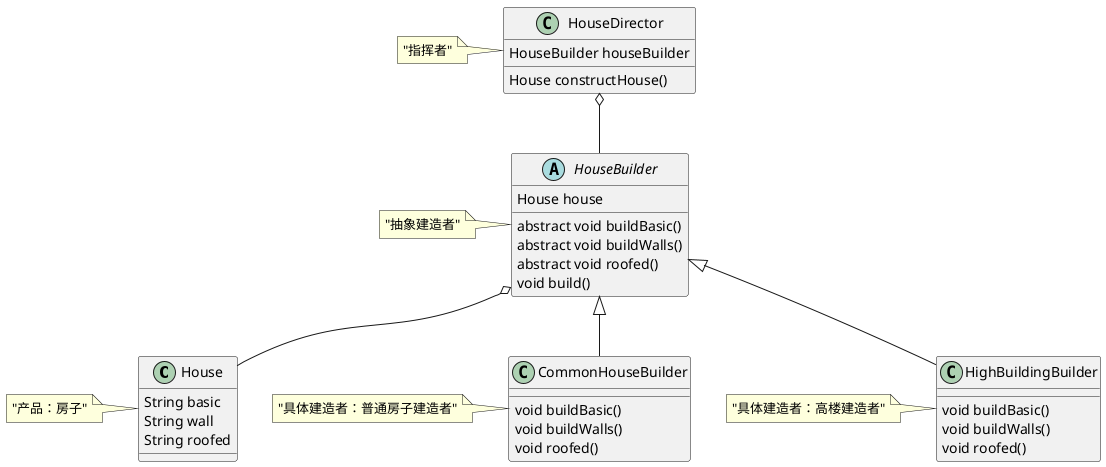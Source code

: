 @startuml


class House{
    String basic
    String wall
    String roofed
}
abstract class HouseBuilder{
   House house
   abstract void buildBasic()
   abstract void buildWalls()
   abstract void roofed()
   void build()
}
class CommonHouseBuilder{
    void buildBasic()
    void buildWalls()
    void roofed()
}
class HighBuildingBuilder{
    void buildBasic()
    void buildWalls()
    void roofed()
}
class HouseDirector{
    HouseBuilder houseBuilder
    House constructHouse()
}


HouseBuilder o-- House
HouseDirector o-- HouseBuilder
HouseBuilder <|-- CommonHouseBuilder
HouseBuilder <|-- HighBuildingBuilder

note left of House:"产品：房子"
note left of HouseDirector:"指挥者"
note left of HouseBuilder:"抽象建造者"
note left of CommonHouseBuilder:"具体建造者：普通房子建造者"
note left of HighBuildingBuilder:"具体建造者：高楼建造者"

@enduml